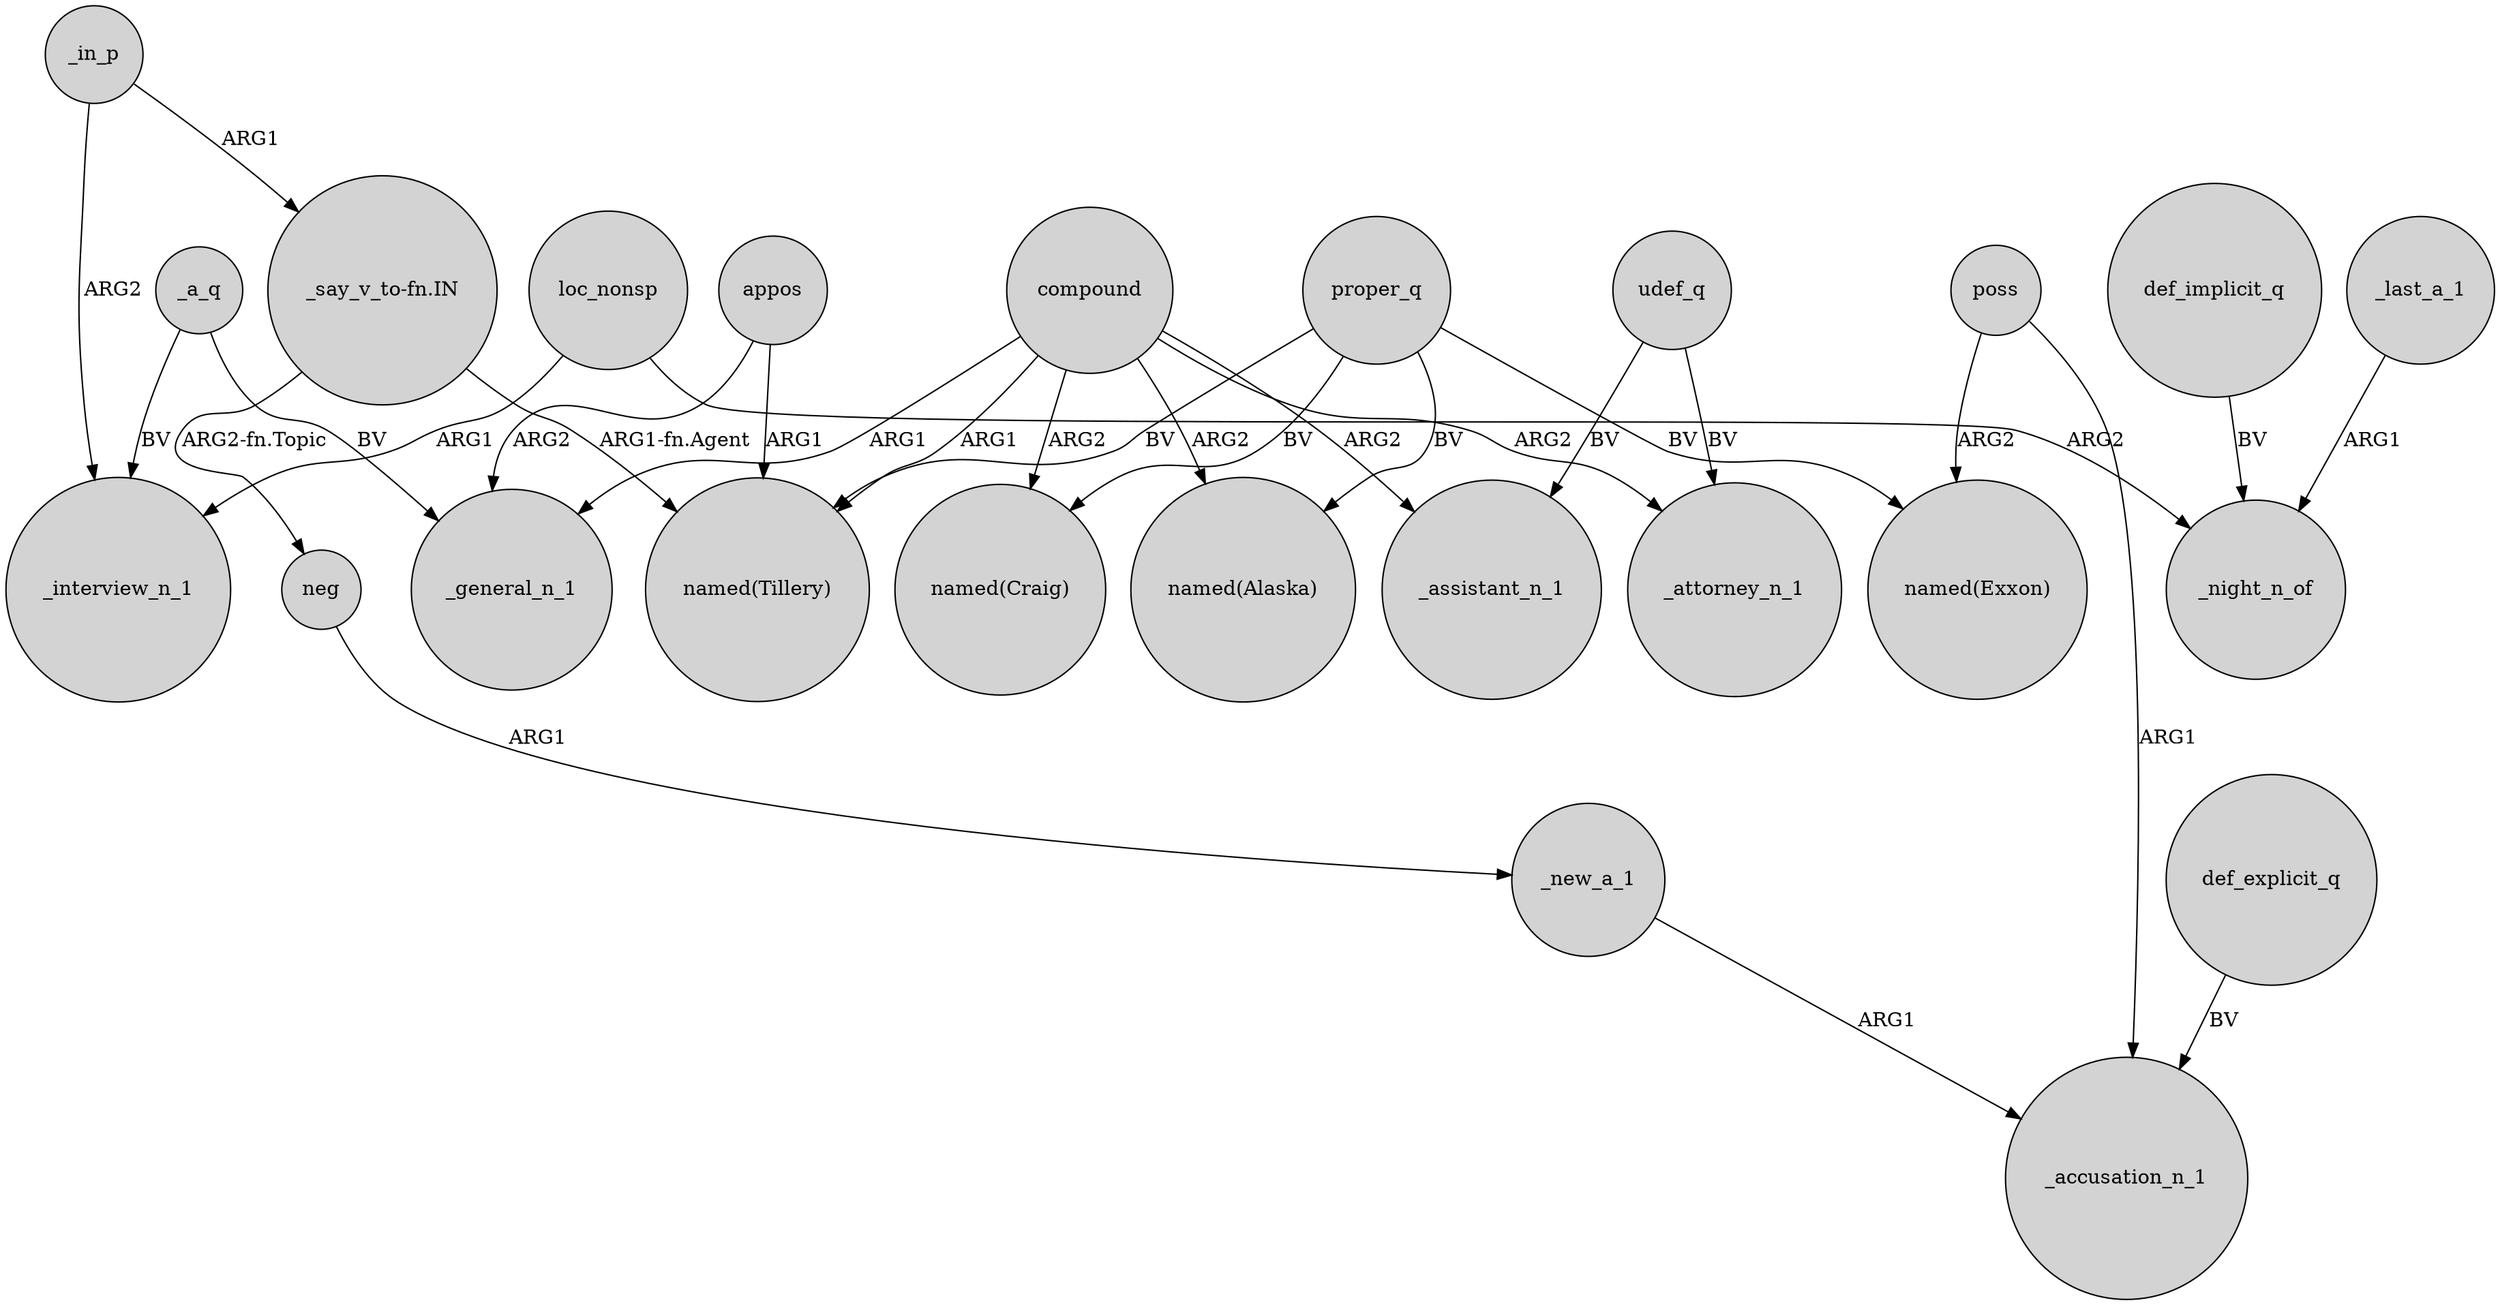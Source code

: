digraph {
	node [shape=circle style=filled]
	_in_p -> _interview_n_1 [label=ARG2]
	def_implicit_q -> _night_n_of [label=BV]
	compound -> "named(Craig)" [label=ARG2]
	proper_q -> "named(Craig)" [label=BV]
	_in_p -> "_say_v_to-fn.IN" [label=ARG1]
	proper_q -> "named(Exxon)" [label=BV]
	neg -> _new_a_1 [label=ARG1]
	_a_q -> _interview_n_1 [label=BV]
	_a_q -> _general_n_1 [label=BV]
	compound -> "named(Alaska)" [label=ARG2]
	poss -> _accusation_n_1 [label=ARG1]
	appos -> _general_n_1 [label=ARG2]
	compound -> _attorney_n_1 [label=ARG2]
	appos -> "named(Tillery)" [label=ARG1]
	udef_q -> _assistant_n_1 [label=BV]
	proper_q -> "named(Alaska)" [label=BV]
	udef_q -> _attorney_n_1 [label=BV]
	loc_nonsp -> _interview_n_1 [label=ARG1]
	_new_a_1 -> _accusation_n_1 [label=ARG1]
	compound -> "named(Tillery)" [label=ARG1]
	poss -> "named(Exxon)" [label=ARG2]
	proper_q -> "named(Tillery)" [label=BV]
	"_say_v_to-fn.IN" -> neg [label="ARG2-fn.Topic"]
	loc_nonsp -> _night_n_of [label=ARG2]
	compound -> _general_n_1 [label=ARG1]
	"_say_v_to-fn.IN" -> "named(Tillery)" [label="ARG1-fn.Agent"]
	compound -> _assistant_n_1 [label=ARG2]
	_last_a_1 -> _night_n_of [label=ARG1]
	def_explicit_q -> _accusation_n_1 [label=BV]
}
